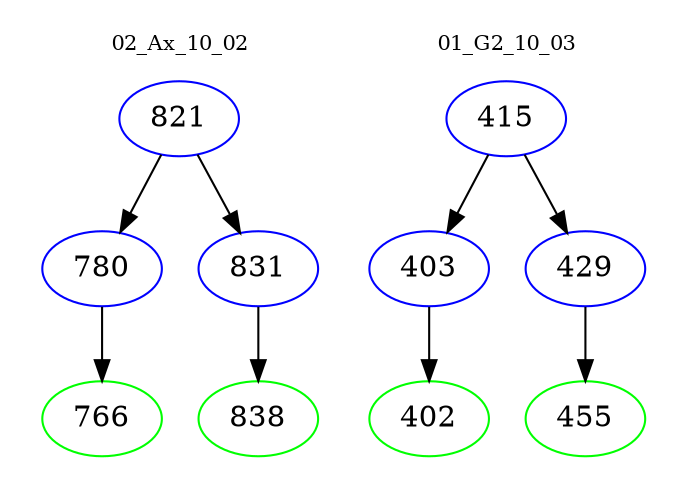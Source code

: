 digraph{
subgraph cluster_0 {
color = white
label = "02_Ax_10_02";
fontsize=10;
T0_821 [label="821", color="blue"]
T0_821 -> T0_780 [color="black"]
T0_780 [label="780", color="blue"]
T0_780 -> T0_766 [color="black"]
T0_766 [label="766", color="green"]
T0_821 -> T0_831 [color="black"]
T0_831 [label="831", color="blue"]
T0_831 -> T0_838 [color="black"]
T0_838 [label="838", color="green"]
}
subgraph cluster_1 {
color = white
label = "01_G2_10_03";
fontsize=10;
T1_415 [label="415", color="blue"]
T1_415 -> T1_403 [color="black"]
T1_403 [label="403", color="blue"]
T1_403 -> T1_402 [color="black"]
T1_402 [label="402", color="green"]
T1_415 -> T1_429 [color="black"]
T1_429 [label="429", color="blue"]
T1_429 -> T1_455 [color="black"]
T1_455 [label="455", color="green"]
}
}
